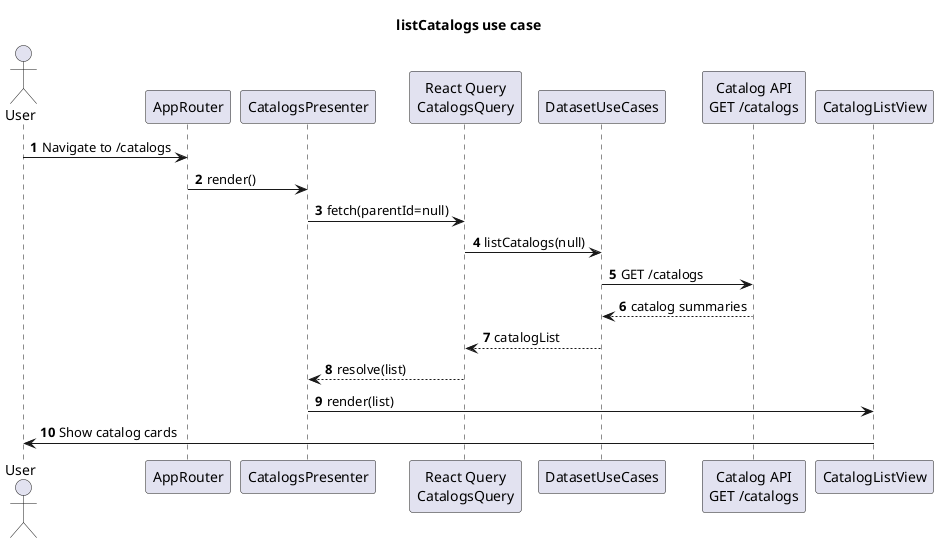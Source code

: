 @startuml
title listCatalogs use case
autonumber

actor User

participant "AppRouter" as Router
participant "CatalogsPresenter" as CatalogPresenter
participant "React Query\nCatalogsQuery" as CatalogsQuery
participant "DatasetUseCases" as DatasetUC
participant "Catalog API\nGET /catalogs" as CatalogApi
participant "CatalogListView" as CatalogListView

User -> Router : Navigate to /catalogs
Router -> CatalogPresenter : render()
CatalogPresenter -> CatalogsQuery : fetch(parentId=null)
CatalogsQuery -> DatasetUC : listCatalogs(null)
DatasetUC -> CatalogApi : GET /catalogs
CatalogApi --> DatasetUC : catalog summaries
DatasetUC --> CatalogsQuery : catalogList
CatalogsQuery --> CatalogPresenter : resolve(list)
CatalogPresenter -> CatalogListView : render(list)
CatalogListView -> User : Show catalog cards

@enduml
